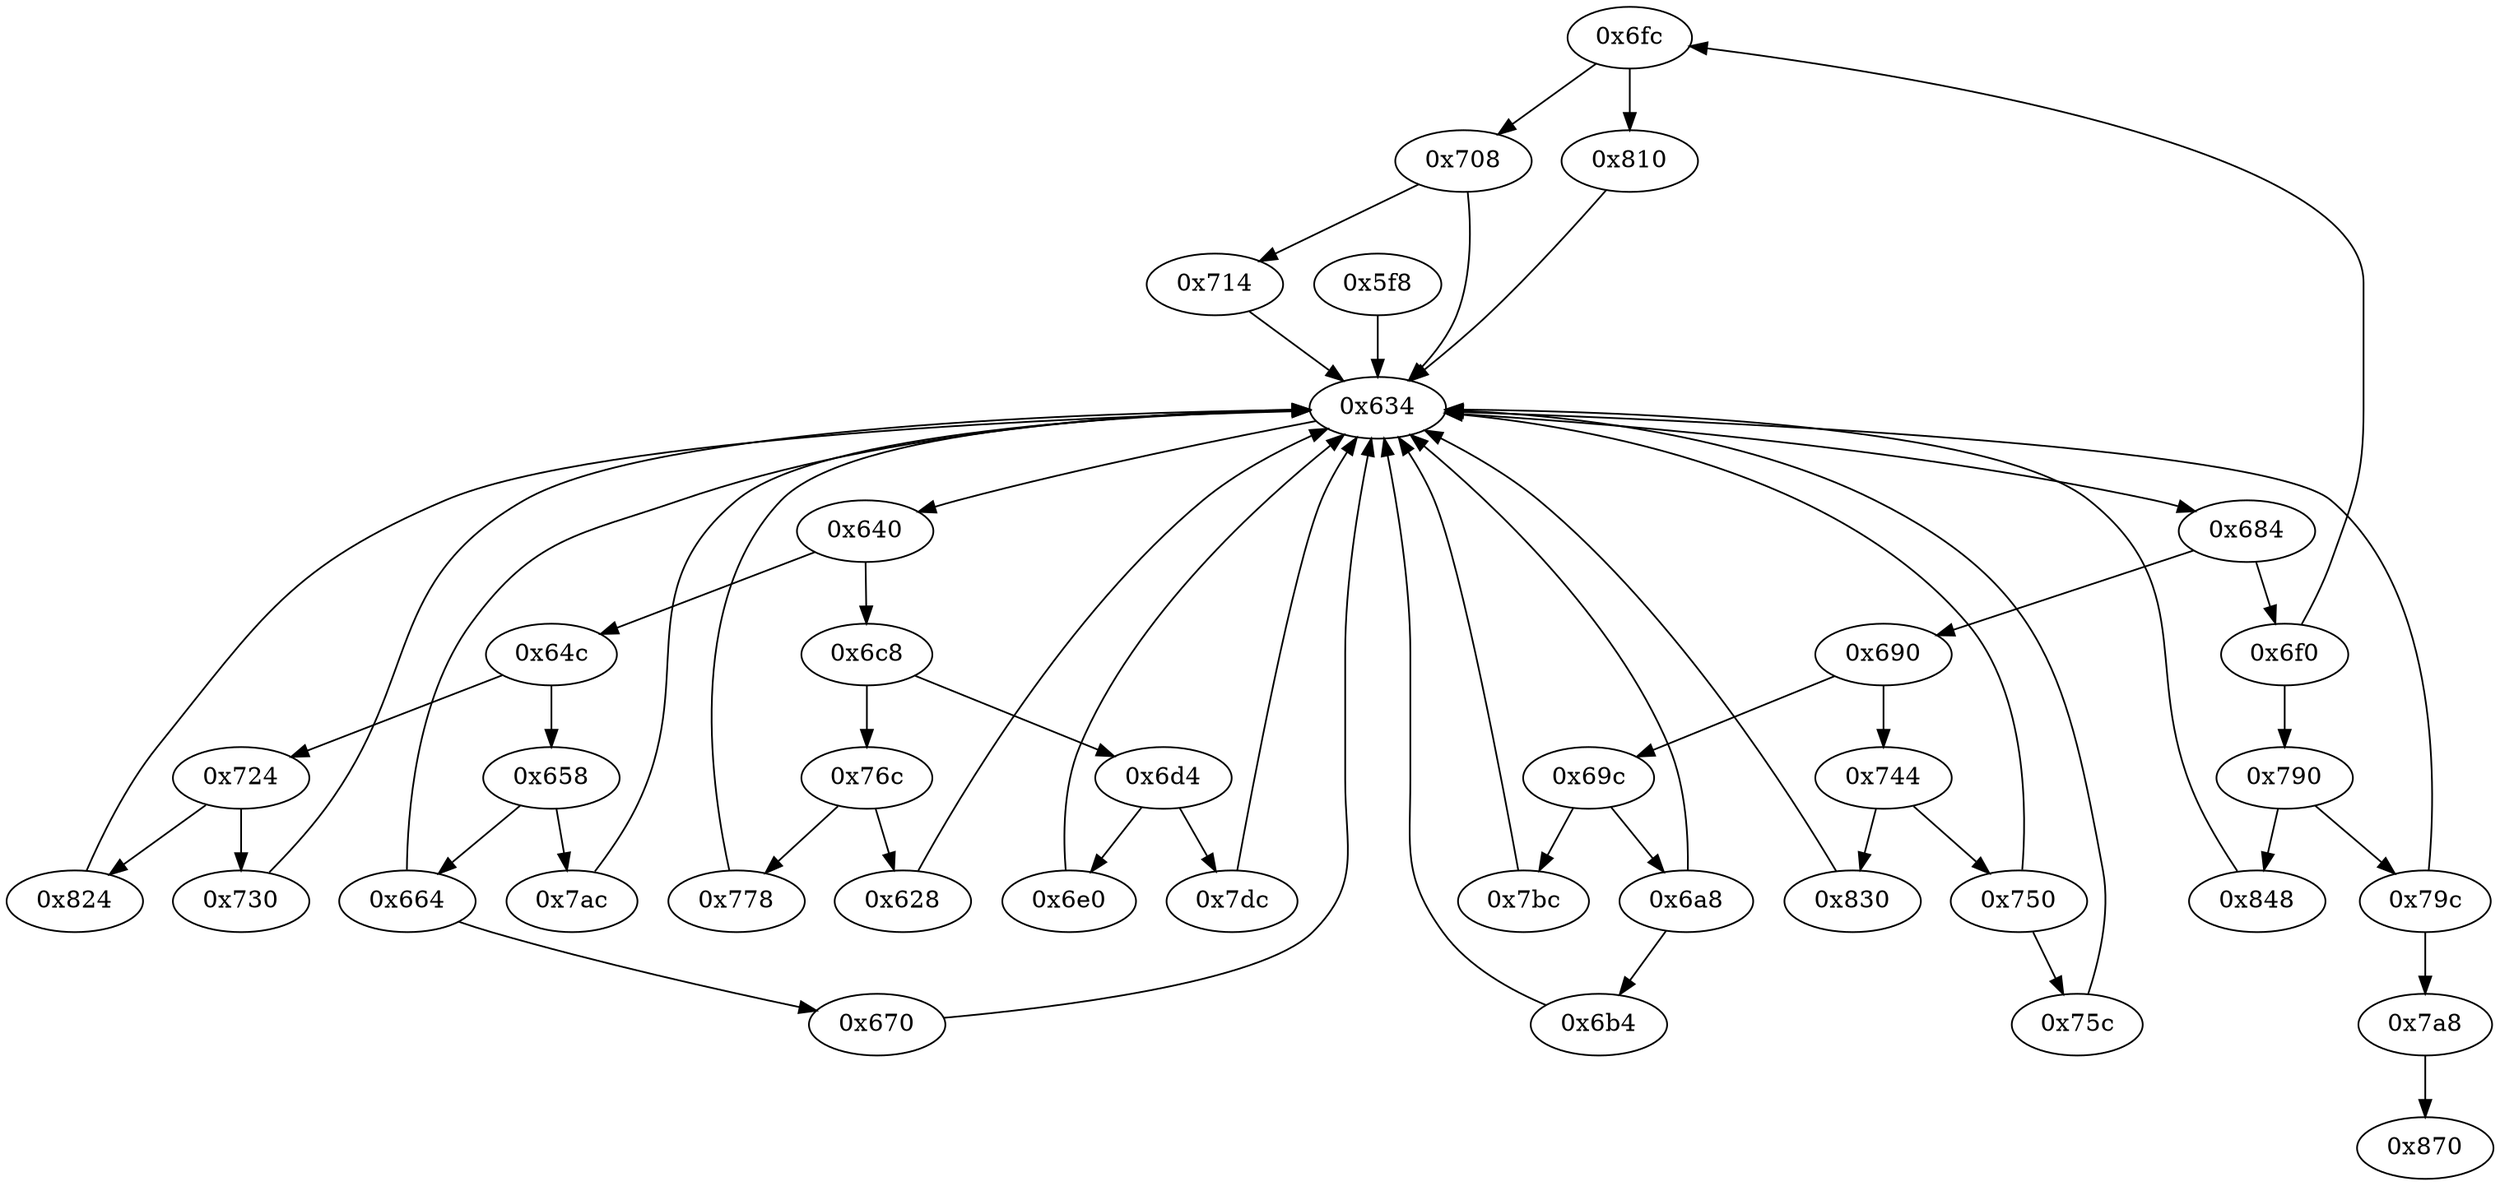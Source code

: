 strict digraph "" {
	"0x6fc"	 [opcode="[u'ldr', u'cmp', u'b']"];
	"0x810"	 [opcode="[u'ldr', u'ldrb', u'str', u'ldr', u'b']"];
	"0x6fc" -> "0x810";
	"0x708"	 [opcode="[u'ldr', u'cmp', u'b']"];
	"0x6fc" -> "0x708";
	"0x684"	 [opcode="[u'ldr', u'cmp', u'b']"];
	"0x690"	 [opcode="[u'ldr', u'cmp', u'b']"];
	"0x684" -> "0x690";
	"0x6f0"	 [opcode="[u'ldr', u'cmp', u'b']"];
	"0x684" -> "0x6f0";
	"0x724"	 [opcode="[u'ldr', u'cmp', u'b']"];
	"0x824"	 [opcode="[u'mov', u'mov', u'b']"];
	"0x724" -> "0x824";
	"0x730"	 [opcode="[u'ldr', u'cmp', u'mov', u'mov', u'b']"];
	"0x724" -> "0x730";
	"0x7bc"	 [opcode="[u'str', u'str', u'ldr', u'ldr', u'ldr', u'cmp', u'mov', u'b']"];
	"0x634"	 [opcode="[u'ldr', u'cmp', u'b']"];
	"0x7bc" -> "0x634";
	"0x6e0"	 [opcode="[u'ldr', u'cmp', u'ldr', u'b']"];
	"0x6e0" -> "0x634";
	"0x7a8"	 [opcode="[u'b']"];
	"0x870"	 [opcode="[u'mov', u'sub', u'pop']"];
	"0x7a8" -> "0x870";
	"0x79c"	 [opcode="[u'ldr', u'cmp', u'b']"];
	"0x79c" -> "0x7a8";
	"0x79c" -> "0x634";
	"0x640"	 [opcode="[u'ldr', u'cmp', u'b']"];
	"0x6c8"	 [opcode="[u'ldr', u'cmp', u'b']"];
	"0x640" -> "0x6c8";
	"0x64c"	 [opcode="[u'ldr', u'cmp', u'b']"];
	"0x640" -> "0x64c";
	"0x6a8"	 [opcode="[u'ldr', u'cmp', u'b']"];
	"0x6a8" -> "0x634";
	"0x6b4"	 [opcode="[u'ldr', u'ldr', u'str', u'ldr', u'b']"];
	"0x6a8" -> "0x6b4";
	"0x69c"	 [opcode="[u'ldr', u'cmp', u'b']"];
	"0x69c" -> "0x7bc";
	"0x69c" -> "0x6a8";
	"0x658"	 [opcode="[u'ldr', u'cmp', u'b']"];
	"0x7ac"	 [opcode="[u'ldr', u'ldr', u'mov', u'b']"];
	"0x658" -> "0x7ac";
	"0x664"	 [opcode="[u'ldr', u'cmp', u'b']"];
	"0x658" -> "0x664";
	"0x848"	 [opcode="[u'ldr', u'ldr', u'smull', u'asr', u'add', u'add', u'sub', u'str', u'ldr', u'b']"];
	"0x848" -> "0x634";
	"0x670"	 [opcode="[u'ldr', u'mov', u'bl', u'ldr', u'b']"];
	"0x670" -> "0x634";
	"0x714"	 [opcode="[u'ldr', u'str', u'ldr', u'b']"];
	"0x714" -> "0x634";
	"0x76c"	 [opcode="[u'ldr', u'cmp', u'b']"];
	"0x6c8" -> "0x76c";
	"0x6d4"	 [opcode="[u'ldr', u'cmp', u'b']"];
	"0x6c8" -> "0x6d4";
	"0x824" -> "0x634";
	"0x730" -> "0x634";
	"0x778"	 [opcode="[u'ldrb', u'ldr', u'ldr', u'cmp', u'mov', u'b']"];
	"0x778" -> "0x634";
	"0x76c" -> "0x778";
	"0x628"	 [opcode="[u'ldr', u'cmp', u'ldr']"];
	"0x76c" -> "0x628";
	"0x634" -> "0x684";
	"0x634" -> "0x640";
	"0x64c" -> "0x724";
	"0x64c" -> "0x658";
	"0x750"	 [opcode="[u'ldr', u'cmp', u'b']"];
	"0x750" -> "0x634";
	"0x75c"	 [opcode="[u'ldr', u'mov', u'mov', u'b']"];
	"0x750" -> "0x75c";
	"0x7ac" -> "0x634";
	"0x790"	 [opcode="[u'ldr', u'cmp', u'b']"];
	"0x790" -> "0x79c";
	"0x790" -> "0x848";
	"0x690" -> "0x69c";
	"0x744"	 [opcode="[u'ldr', u'cmp', u'b']"];
	"0x690" -> "0x744";
	"0x6f0" -> "0x6fc";
	"0x6f0" -> "0x790";
	"0x6d4" -> "0x6e0";
	"0x7dc"	 [opcode="[u'ldr', u'ldr', u'add', u'add', u'str', u'ldr', u'ldr', u'smull', u'asr', u'add', u'str', u'ldr', u'b']"];
	"0x6d4" -> "0x7dc";
	"0x664" -> "0x670";
	"0x664" -> "0x634";
	"0x810" -> "0x634";
	"0x6b4" -> "0x634";
	"0x708" -> "0x714";
	"0x708" -> "0x634";
	"0x830"	 [opcode="[u'cmp', u'mov', u'mov', u'strb', u'ldr', u'b']"];
	"0x830" -> "0x634";
	"0x75c" -> "0x634";
	"0x7dc" -> "0x634";
	"0x628" -> "0x634";
	"0x744" -> "0x750";
	"0x744" -> "0x830";
	"0x5f8"	 [opcode="[u'push', u'add', u'sub', u'mov', u'add', u'ldr', u'str', u'ldr', u'ldr', u'ldr', u'add', u'b']"];
	"0x5f8" -> "0x634";
}
